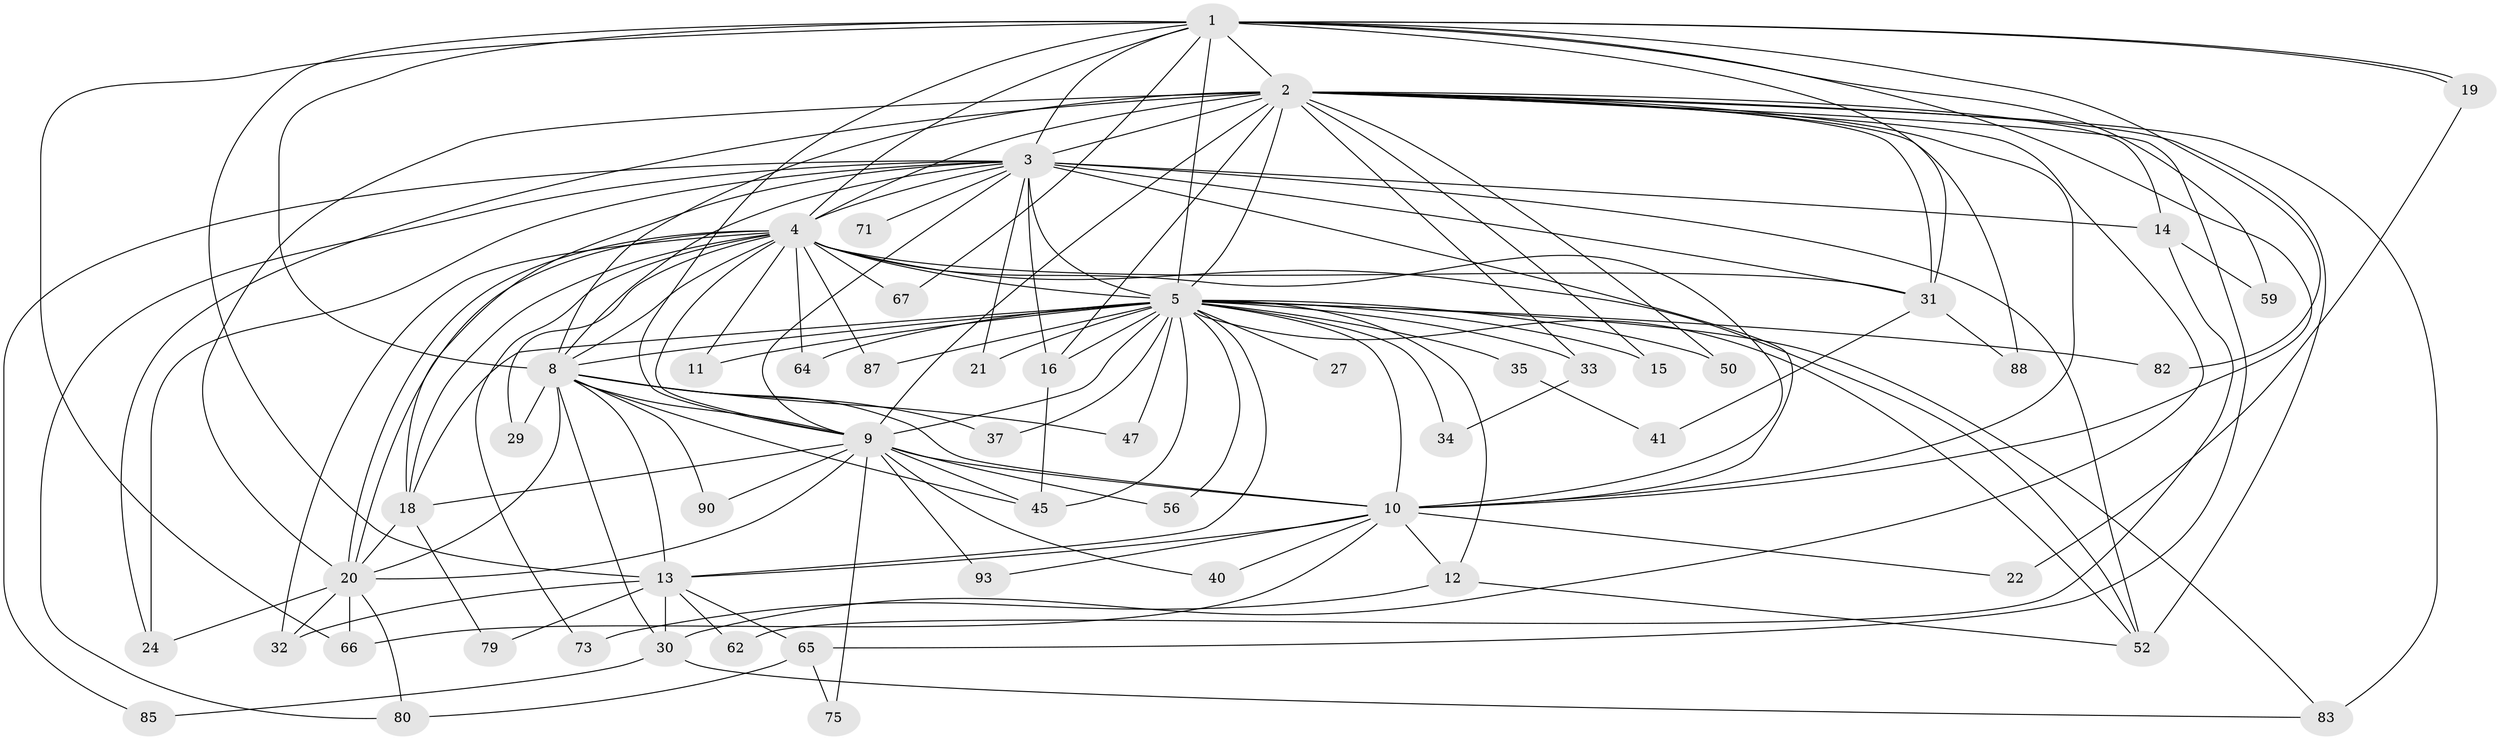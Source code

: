 // original degree distribution, {17: 0.018518518518518517, 22: 0.009259259259259259, 26: 0.009259259259259259, 25: 0.009259259259259259, 20: 0.027777777777777776, 14: 0.009259259259259259, 24: 0.009259259259259259, 3: 0.18518518518518517, 4: 0.05555555555555555, 9: 0.018518518518518517, 2: 0.5648148148148148, 8: 0.018518518518518517, 5: 0.05555555555555555, 7: 0.009259259259259259}
// Generated by graph-tools (version 1.1) at 2025/13/03/09/25 04:13:49]
// undirected, 54 vertices, 139 edges
graph export_dot {
graph [start="1"]
  node [color=gray90,style=filled];
  1 [super="+26"];
  2 [super="+58+25"];
  3 [super="+76+28+107+48+55+23+70+69+44"];
  4 [super="+38"];
  5 [super="+6+101"];
  8;
  9;
  10 [super="+17"];
  11;
  12;
  13 [super="+51"];
  14;
  15;
  16;
  18 [super="+91+86+72"];
  19;
  20 [super="+60+84+39"];
  21;
  22;
  24 [super="+74"];
  27;
  29;
  30 [super="+95+61"];
  31 [super="+94"];
  32;
  33;
  34;
  35;
  37;
  40;
  41;
  45 [super="+63+99"];
  47;
  50;
  52 [super="+105"];
  56;
  59;
  62;
  64;
  65;
  66 [super="+108"];
  67;
  71;
  73;
  75;
  79;
  80;
  82;
  83 [super="+103"];
  85;
  87;
  88;
  90;
  93;
  1 -- 2 [weight=3];
  1 -- 3 [weight=2];
  1 -- 4;
  1 -- 5 [weight=5];
  1 -- 8 [weight=3];
  1 -- 9 [weight=2];
  1 -- 10;
  1 -- 19;
  1 -- 19;
  1 -- 59;
  1 -- 66;
  1 -- 31;
  1 -- 82;
  1 -- 67;
  1 -- 13;
  2 -- 3 [weight=2];
  2 -- 4 [weight=2];
  2 -- 5 [weight=3];
  2 -- 8;
  2 -- 9;
  2 -- 10;
  2 -- 14;
  2 -- 15;
  2 -- 16;
  2 -- 24;
  2 -- 30;
  2 -- 31;
  2 -- 33;
  2 -- 83;
  2 -- 88;
  2 -- 52;
  2 -- 65;
  2 -- 20;
  2 -- 50;
  3 -- 4 [weight=2];
  3 -- 5 [weight=6];
  3 -- 8 [weight=2];
  3 -- 9 [weight=2];
  3 -- 10 [weight=2];
  3 -- 14;
  3 -- 16;
  3 -- 18;
  3 -- 71 [weight=2];
  3 -- 52;
  3 -- 80;
  3 -- 85;
  3 -- 31 [weight=2];
  3 -- 24;
  3 -- 21;
  4 -- 5 [weight=4];
  4 -- 8;
  4 -- 9;
  4 -- 10 [weight=2];
  4 -- 11;
  4 -- 18;
  4 -- 20;
  4 -- 20;
  4 -- 29;
  4 -- 31;
  4 -- 32;
  4 -- 52;
  4 -- 64;
  4 -- 67;
  4 -- 73;
  4 -- 87;
  5 -- 8 [weight=3];
  5 -- 9 [weight=4];
  5 -- 10 [weight=3];
  5 -- 12;
  5 -- 15;
  5 -- 21 [weight=2];
  5 -- 33;
  5 -- 35 [weight=2];
  5 -- 47;
  5 -- 18 [weight=2];
  5 -- 64;
  5 -- 11 [weight=2];
  5 -- 13;
  5 -- 16;
  5 -- 82;
  5 -- 83;
  5 -- 87;
  5 -- 27;
  5 -- 34;
  5 -- 37 [weight=2];
  5 -- 45;
  5 -- 50;
  5 -- 52;
  5 -- 56;
  8 -- 9;
  8 -- 10;
  8 -- 29;
  8 -- 30;
  8 -- 37;
  8 -- 47;
  8 -- 90;
  8 -- 45;
  8 -- 20;
  8 -- 13;
  9 -- 10;
  9 -- 40;
  9 -- 45;
  9 -- 56;
  9 -- 75;
  9 -- 90;
  9 -- 93;
  9 -- 18;
  9 -- 20;
  10 -- 12;
  10 -- 13;
  10 -- 22;
  10 -- 40;
  10 -- 66;
  10 -- 93;
  12 -- 52;
  12 -- 73;
  13 -- 32;
  13 -- 62;
  13 -- 65;
  13 -- 79;
  13 -- 30 [weight=2];
  14 -- 59;
  14 -- 62;
  16 -- 45;
  18 -- 79;
  18 -- 20 [weight=2];
  19 -- 22;
  20 -- 24;
  20 -- 80;
  20 -- 66;
  20 -- 32;
  30 -- 83;
  30 -- 85;
  31 -- 41;
  31 -- 88;
  33 -- 34;
  35 -- 41;
  65 -- 75;
  65 -- 80;
}

